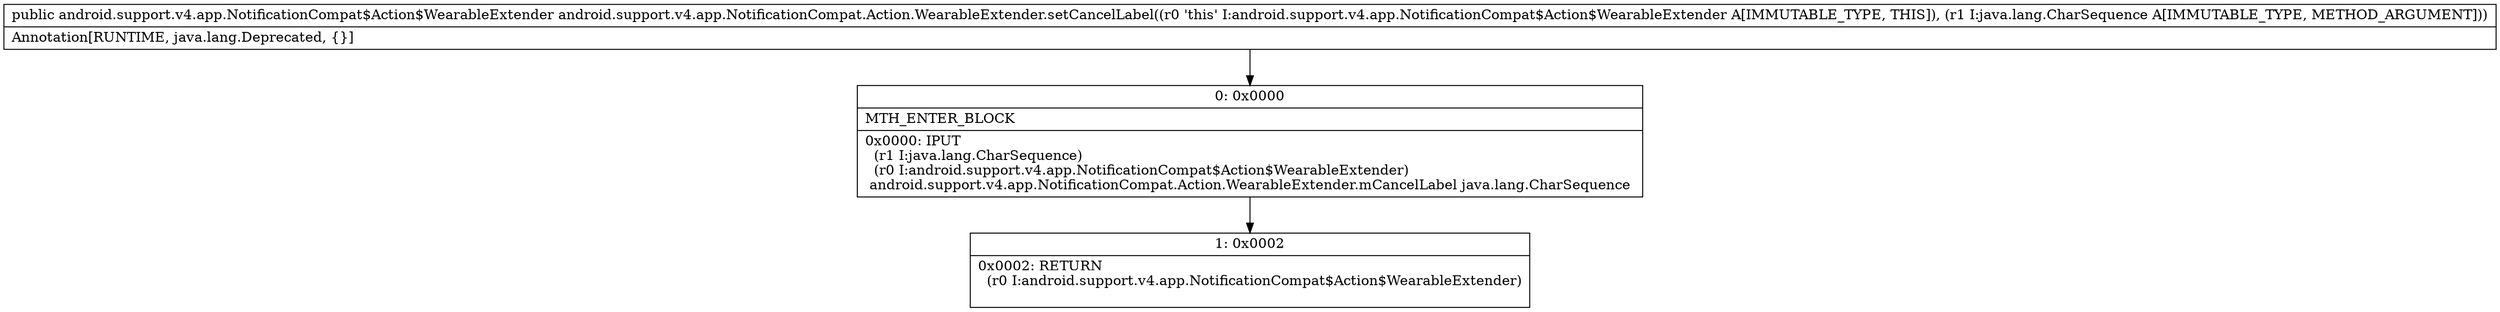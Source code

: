 digraph "CFG forandroid.support.v4.app.NotificationCompat.Action.WearableExtender.setCancelLabel(Ljava\/lang\/CharSequence;)Landroid\/support\/v4\/app\/NotificationCompat$Action$WearableExtender;" {
Node_0 [shape=record,label="{0\:\ 0x0000|MTH_ENTER_BLOCK\l|0x0000: IPUT  \l  (r1 I:java.lang.CharSequence)\l  (r0 I:android.support.v4.app.NotificationCompat$Action$WearableExtender)\l android.support.v4.app.NotificationCompat.Action.WearableExtender.mCancelLabel java.lang.CharSequence \l}"];
Node_1 [shape=record,label="{1\:\ 0x0002|0x0002: RETURN  \l  (r0 I:android.support.v4.app.NotificationCompat$Action$WearableExtender)\l \l}"];
MethodNode[shape=record,label="{public android.support.v4.app.NotificationCompat$Action$WearableExtender android.support.v4.app.NotificationCompat.Action.WearableExtender.setCancelLabel((r0 'this' I:android.support.v4.app.NotificationCompat$Action$WearableExtender A[IMMUTABLE_TYPE, THIS]), (r1 I:java.lang.CharSequence A[IMMUTABLE_TYPE, METHOD_ARGUMENT]))  | Annotation[RUNTIME, java.lang.Deprecated, \{\}]\l}"];
MethodNode -> Node_0;
Node_0 -> Node_1;
}

